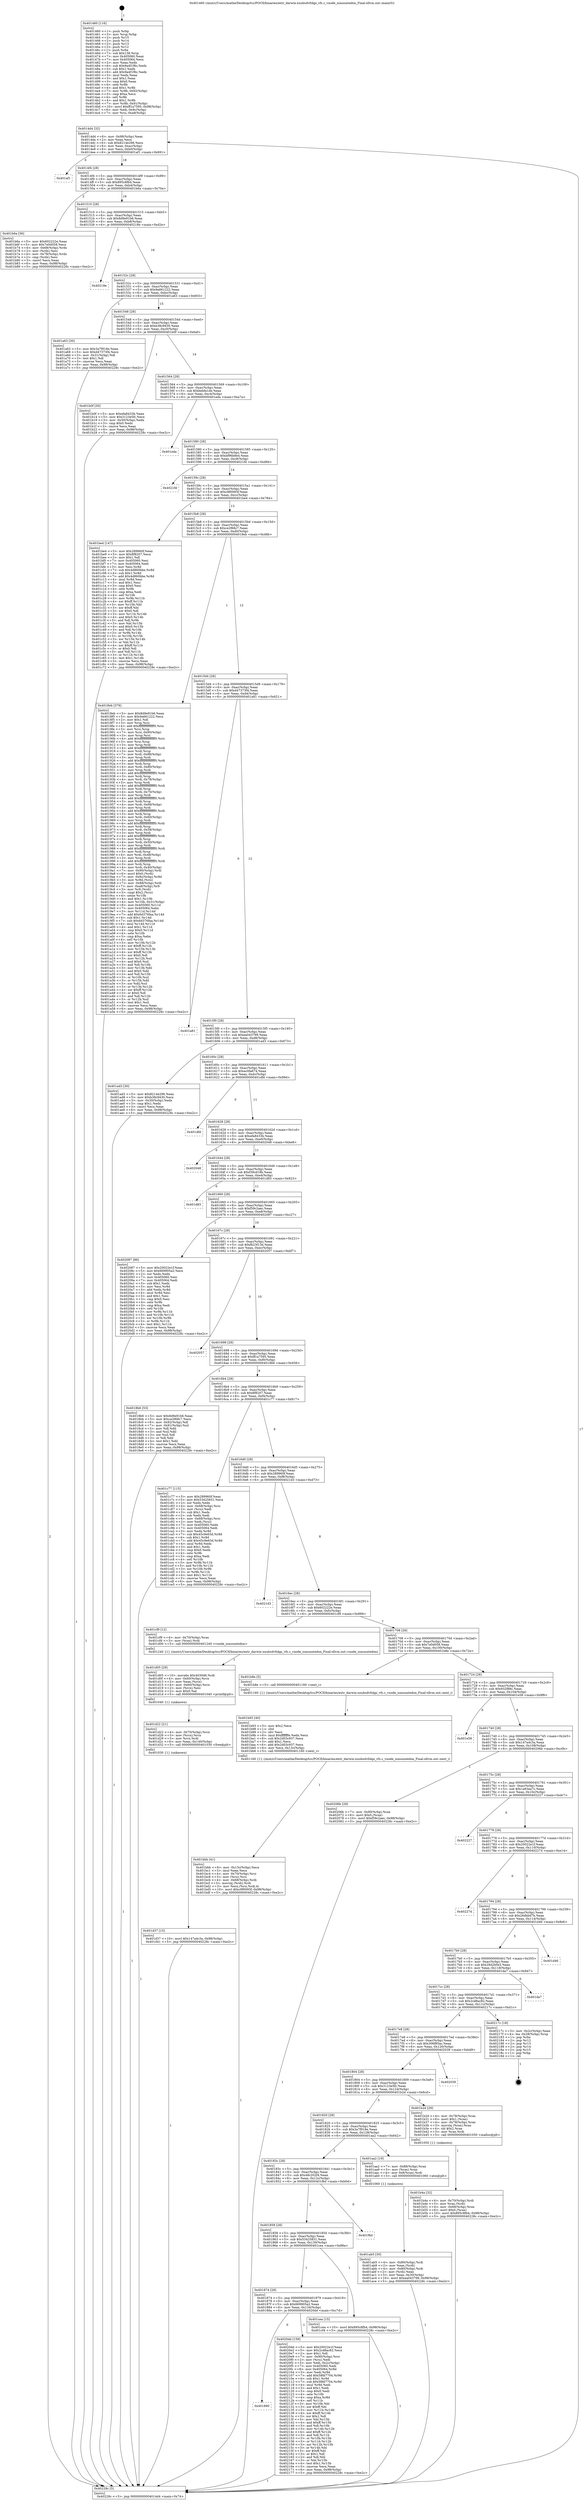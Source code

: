 digraph "0x401460" {
  label = "0x401460 (/mnt/c/Users/mathe/Desktop/tcc/POCII/binaries/extr_darwin-xnubsdvfskpi_vfs.c_vnode_ismountedon_Final-ollvm.out::main(0))"
  labelloc = "t"
  node[shape=record]

  Entry [label="",width=0.3,height=0.3,shape=circle,fillcolor=black,style=filled]
  "0x4014d4" [label="{
     0x4014d4 [32]\l
     | [instrs]\l
     &nbsp;&nbsp;0x4014d4 \<+6\>: mov -0x98(%rbp),%eax\l
     &nbsp;&nbsp;0x4014da \<+2\>: mov %eax,%ecx\l
     &nbsp;&nbsp;0x4014dc \<+6\>: sub $0x8214e296,%ecx\l
     &nbsp;&nbsp;0x4014e2 \<+6\>: mov %eax,-0xac(%rbp)\l
     &nbsp;&nbsp;0x4014e8 \<+6\>: mov %ecx,-0xb0(%rbp)\l
     &nbsp;&nbsp;0x4014ee \<+6\>: je 0000000000401af1 \<main+0x691\>\l
  }"]
  "0x401af1" [label="{
     0x401af1\l
  }", style=dashed]
  "0x4014f4" [label="{
     0x4014f4 [28]\l
     | [instrs]\l
     &nbsp;&nbsp;0x4014f4 \<+5\>: jmp 00000000004014f9 \<main+0x99\>\l
     &nbsp;&nbsp;0x4014f9 \<+6\>: mov -0xac(%rbp),%eax\l
     &nbsp;&nbsp;0x4014ff \<+5\>: sub $0x895c8fb4,%eax\l
     &nbsp;&nbsp;0x401504 \<+6\>: mov %eax,-0xb4(%rbp)\l
     &nbsp;&nbsp;0x40150a \<+6\>: je 0000000000401b6a \<main+0x70a\>\l
  }"]
  Exit [label="",width=0.3,height=0.3,shape=circle,fillcolor=black,style=filled,peripheries=2]
  "0x401b6a" [label="{
     0x401b6a [36]\l
     | [instrs]\l
     &nbsp;&nbsp;0x401b6a \<+5\>: mov $0x602222e,%eax\l
     &nbsp;&nbsp;0x401b6f \<+5\>: mov $0x7e0d058,%ecx\l
     &nbsp;&nbsp;0x401b74 \<+4\>: mov -0x68(%rbp),%rdx\l
     &nbsp;&nbsp;0x401b78 \<+2\>: mov (%rdx),%esi\l
     &nbsp;&nbsp;0x401b7a \<+4\>: mov -0x78(%rbp),%rdx\l
     &nbsp;&nbsp;0x401b7e \<+2\>: cmp (%rdx),%esi\l
     &nbsp;&nbsp;0x401b80 \<+3\>: cmovl %ecx,%eax\l
     &nbsp;&nbsp;0x401b83 \<+6\>: mov %eax,-0x98(%rbp)\l
     &nbsp;&nbsp;0x401b89 \<+5\>: jmp 000000000040228c \<main+0xe2c\>\l
  }"]
  "0x401510" [label="{
     0x401510 [28]\l
     | [instrs]\l
     &nbsp;&nbsp;0x401510 \<+5\>: jmp 0000000000401515 \<main+0xb5\>\l
     &nbsp;&nbsp;0x401515 \<+6\>: mov -0xac(%rbp),%eax\l
     &nbsp;&nbsp;0x40151b \<+5\>: sub $0x8d9e91b6,%eax\l
     &nbsp;&nbsp;0x401520 \<+6\>: mov %eax,-0xb8(%rbp)\l
     &nbsp;&nbsp;0x401526 \<+6\>: je 000000000040218e \<main+0xd2e\>\l
  }"]
  "0x401890" [label="{
     0x401890\l
  }", style=dashed]
  "0x40218e" [label="{
     0x40218e\l
  }", style=dashed]
  "0x40152c" [label="{
     0x40152c [28]\l
     | [instrs]\l
     &nbsp;&nbsp;0x40152c \<+5\>: jmp 0000000000401531 \<main+0xd1\>\l
     &nbsp;&nbsp;0x401531 \<+6\>: mov -0xac(%rbp),%eax\l
     &nbsp;&nbsp;0x401537 \<+5\>: sub $0x9a661222,%eax\l
     &nbsp;&nbsp;0x40153c \<+6\>: mov %eax,-0xbc(%rbp)\l
     &nbsp;&nbsp;0x401542 \<+6\>: je 0000000000401a63 \<main+0x603\>\l
  }"]
  "0x4020dd" [label="{
     0x4020dd [159]\l
     | [instrs]\l
     &nbsp;&nbsp;0x4020dd \<+5\>: mov $0x20022e1f,%eax\l
     &nbsp;&nbsp;0x4020e2 \<+5\>: mov $0x2cd8ac82,%ecx\l
     &nbsp;&nbsp;0x4020e7 \<+2\>: mov $0x1,%dl\l
     &nbsp;&nbsp;0x4020e9 \<+7\>: mov -0x90(%rbp),%rsi\l
     &nbsp;&nbsp;0x4020f0 \<+2\>: mov (%rsi),%edi\l
     &nbsp;&nbsp;0x4020f2 \<+3\>: mov %edi,-0x2c(%rbp)\l
     &nbsp;&nbsp;0x4020f5 \<+7\>: mov 0x405060,%edi\l
     &nbsp;&nbsp;0x4020fc \<+8\>: mov 0x405064,%r8d\l
     &nbsp;&nbsp;0x402104 \<+3\>: mov %edi,%r9d\l
     &nbsp;&nbsp;0x402107 \<+7\>: add $0x58fd7704,%r9d\l
     &nbsp;&nbsp;0x40210e \<+4\>: sub $0x1,%r9d\l
     &nbsp;&nbsp;0x402112 \<+7\>: sub $0x58fd7704,%r9d\l
     &nbsp;&nbsp;0x402119 \<+4\>: imul %r9d,%edi\l
     &nbsp;&nbsp;0x40211d \<+3\>: and $0x1,%edi\l
     &nbsp;&nbsp;0x402120 \<+3\>: cmp $0x0,%edi\l
     &nbsp;&nbsp;0x402123 \<+4\>: sete %r10b\l
     &nbsp;&nbsp;0x402127 \<+4\>: cmp $0xa,%r8d\l
     &nbsp;&nbsp;0x40212b \<+4\>: setl %r11b\l
     &nbsp;&nbsp;0x40212f \<+3\>: mov %r10b,%bl\l
     &nbsp;&nbsp;0x402132 \<+3\>: xor $0xff,%bl\l
     &nbsp;&nbsp;0x402135 \<+3\>: mov %r11b,%r14b\l
     &nbsp;&nbsp;0x402138 \<+4\>: xor $0xff,%r14b\l
     &nbsp;&nbsp;0x40213c \<+3\>: xor $0x1,%dl\l
     &nbsp;&nbsp;0x40213f \<+3\>: mov %bl,%r15b\l
     &nbsp;&nbsp;0x402142 \<+4\>: and $0xff,%r15b\l
     &nbsp;&nbsp;0x402146 \<+3\>: and %dl,%r10b\l
     &nbsp;&nbsp;0x402149 \<+3\>: mov %r14b,%r12b\l
     &nbsp;&nbsp;0x40214c \<+4\>: and $0xff,%r12b\l
     &nbsp;&nbsp;0x402150 \<+3\>: and %dl,%r11b\l
     &nbsp;&nbsp;0x402153 \<+3\>: or %r10b,%r15b\l
     &nbsp;&nbsp;0x402156 \<+3\>: or %r11b,%r12b\l
     &nbsp;&nbsp;0x402159 \<+3\>: xor %r12b,%r15b\l
     &nbsp;&nbsp;0x40215c \<+3\>: or %r14b,%bl\l
     &nbsp;&nbsp;0x40215f \<+3\>: xor $0xff,%bl\l
     &nbsp;&nbsp;0x402162 \<+3\>: or $0x1,%dl\l
     &nbsp;&nbsp;0x402165 \<+2\>: and %dl,%bl\l
     &nbsp;&nbsp;0x402167 \<+3\>: or %bl,%r15b\l
     &nbsp;&nbsp;0x40216a \<+4\>: test $0x1,%r15b\l
     &nbsp;&nbsp;0x40216e \<+3\>: cmovne %ecx,%eax\l
     &nbsp;&nbsp;0x402171 \<+6\>: mov %eax,-0x98(%rbp)\l
     &nbsp;&nbsp;0x402177 \<+5\>: jmp 000000000040228c \<main+0xe2c\>\l
  }"]
  "0x401a63" [label="{
     0x401a63 [30]\l
     | [instrs]\l
     &nbsp;&nbsp;0x401a63 \<+5\>: mov $0x3a7f918e,%eax\l
     &nbsp;&nbsp;0x401a68 \<+5\>: mov $0xd47373f4,%ecx\l
     &nbsp;&nbsp;0x401a6d \<+3\>: mov -0x31(%rbp),%dl\l
     &nbsp;&nbsp;0x401a70 \<+3\>: test $0x1,%dl\l
     &nbsp;&nbsp;0x401a73 \<+3\>: cmovne %ecx,%eax\l
     &nbsp;&nbsp;0x401a76 \<+6\>: mov %eax,-0x98(%rbp)\l
     &nbsp;&nbsp;0x401a7c \<+5\>: jmp 000000000040228c \<main+0xe2c\>\l
  }"]
  "0x401548" [label="{
     0x401548 [28]\l
     | [instrs]\l
     &nbsp;&nbsp;0x401548 \<+5\>: jmp 000000000040154d \<main+0xed\>\l
     &nbsp;&nbsp;0x40154d \<+6\>: mov -0xac(%rbp),%eax\l
     &nbsp;&nbsp;0x401553 \<+5\>: sub $0xb38c9430,%eax\l
     &nbsp;&nbsp;0x401558 \<+6\>: mov %eax,-0xc0(%rbp)\l
     &nbsp;&nbsp;0x40155e \<+6\>: je 0000000000401b0f \<main+0x6af\>\l
  }"]
  "0x401d37" [label="{
     0x401d37 [15]\l
     | [instrs]\l
     &nbsp;&nbsp;0x401d37 \<+10\>: movl $0x147a4c3a,-0x98(%rbp)\l
     &nbsp;&nbsp;0x401d41 \<+5\>: jmp 000000000040228c \<main+0xe2c\>\l
  }"]
  "0x401b0f" [label="{
     0x401b0f [30]\l
     | [instrs]\l
     &nbsp;&nbsp;0x401b0f \<+5\>: mov $0xefa8433b,%eax\l
     &nbsp;&nbsp;0x401b14 \<+5\>: mov $0x3123e5fc,%ecx\l
     &nbsp;&nbsp;0x401b19 \<+3\>: mov -0x30(%rbp),%edx\l
     &nbsp;&nbsp;0x401b1c \<+3\>: cmp $0x0,%edx\l
     &nbsp;&nbsp;0x401b1f \<+3\>: cmove %ecx,%eax\l
     &nbsp;&nbsp;0x401b22 \<+6\>: mov %eax,-0x98(%rbp)\l
     &nbsp;&nbsp;0x401b28 \<+5\>: jmp 000000000040228c \<main+0xe2c\>\l
  }"]
  "0x401564" [label="{
     0x401564 [28]\l
     | [instrs]\l
     &nbsp;&nbsp;0x401564 \<+5\>: jmp 0000000000401569 \<main+0x109\>\l
     &nbsp;&nbsp;0x401569 \<+6\>: mov -0xac(%rbp),%eax\l
     &nbsp;&nbsp;0x40156f \<+5\>: sub $0xbebfa1de,%eax\l
     &nbsp;&nbsp;0x401574 \<+6\>: mov %eax,-0xc4(%rbp)\l
     &nbsp;&nbsp;0x40157a \<+6\>: je 0000000000401eda \<main+0xa7a\>\l
  }"]
  "0x401d22" [label="{
     0x401d22 [21]\l
     | [instrs]\l
     &nbsp;&nbsp;0x401d22 \<+4\>: mov -0x70(%rbp),%rcx\l
     &nbsp;&nbsp;0x401d26 \<+3\>: mov (%rcx),%rcx\l
     &nbsp;&nbsp;0x401d29 \<+3\>: mov %rcx,%rdi\l
     &nbsp;&nbsp;0x401d2c \<+6\>: mov %eax,-0x140(%rbp)\l
     &nbsp;&nbsp;0x401d32 \<+5\>: call 0000000000401030 \<free@plt\>\l
     | [calls]\l
     &nbsp;&nbsp;0x401030 \{1\} (unknown)\l
  }"]
  "0x401eda" [label="{
     0x401eda\l
  }", style=dashed]
  "0x401580" [label="{
     0x401580 [28]\l
     | [instrs]\l
     &nbsp;&nbsp;0x401580 \<+5\>: jmp 0000000000401585 \<main+0x125\>\l
     &nbsp;&nbsp;0x401585 \<+6\>: mov -0xac(%rbp),%eax\l
     &nbsp;&nbsp;0x40158b \<+5\>: sub $0xbf96b8e4,%eax\l
     &nbsp;&nbsp;0x401590 \<+6\>: mov %eax,-0xc8(%rbp)\l
     &nbsp;&nbsp;0x401596 \<+6\>: je 00000000004021fd \<main+0xd9d\>\l
  }"]
  "0x401d05" [label="{
     0x401d05 [29]\l
     | [instrs]\l
     &nbsp;&nbsp;0x401d05 \<+10\>: movabs $0x4030d6,%rdi\l
     &nbsp;&nbsp;0x401d0f \<+4\>: mov -0x60(%rbp),%rcx\l
     &nbsp;&nbsp;0x401d13 \<+2\>: mov %eax,(%rcx)\l
     &nbsp;&nbsp;0x401d15 \<+4\>: mov -0x60(%rbp),%rcx\l
     &nbsp;&nbsp;0x401d19 \<+2\>: mov (%rcx),%esi\l
     &nbsp;&nbsp;0x401d1b \<+2\>: mov $0x0,%al\l
     &nbsp;&nbsp;0x401d1d \<+5\>: call 0000000000401040 \<printf@plt\>\l
     | [calls]\l
     &nbsp;&nbsp;0x401040 \{1\} (unknown)\l
  }"]
  "0x4021fd" [label="{
     0x4021fd\l
  }", style=dashed]
  "0x40159c" [label="{
     0x40159c [28]\l
     | [instrs]\l
     &nbsp;&nbsp;0x40159c \<+5\>: jmp 00000000004015a1 \<main+0x141\>\l
     &nbsp;&nbsp;0x4015a1 \<+6\>: mov -0xac(%rbp),%eax\l
     &nbsp;&nbsp;0x4015a7 \<+5\>: sub $0xc9f0093f,%eax\l
     &nbsp;&nbsp;0x4015ac \<+6\>: mov %eax,-0xcc(%rbp)\l
     &nbsp;&nbsp;0x4015b2 \<+6\>: je 0000000000401be4 \<main+0x784\>\l
  }"]
  "0x401874" [label="{
     0x401874 [28]\l
     | [instrs]\l
     &nbsp;&nbsp;0x401874 \<+5\>: jmp 0000000000401879 \<main+0x419\>\l
     &nbsp;&nbsp;0x401879 \<+6\>: mov -0xac(%rbp),%eax\l
     &nbsp;&nbsp;0x40187f \<+5\>: sub $0x669905a2,%eax\l
     &nbsp;&nbsp;0x401884 \<+6\>: mov %eax,-0x134(%rbp)\l
     &nbsp;&nbsp;0x40188a \<+6\>: je 00000000004020dd \<main+0xc7d\>\l
  }"]
  "0x401be4" [label="{
     0x401be4 [147]\l
     | [instrs]\l
     &nbsp;&nbsp;0x401be4 \<+5\>: mov $0x289960f,%eax\l
     &nbsp;&nbsp;0x401be9 \<+5\>: mov $0x8f8207,%ecx\l
     &nbsp;&nbsp;0x401bee \<+2\>: mov $0x1,%dl\l
     &nbsp;&nbsp;0x401bf0 \<+7\>: mov 0x405060,%esi\l
     &nbsp;&nbsp;0x401bf7 \<+7\>: mov 0x405064,%edi\l
     &nbsp;&nbsp;0x401bfe \<+3\>: mov %esi,%r8d\l
     &nbsp;&nbsp;0x401c01 \<+7\>: sub $0x4d860bbe,%r8d\l
     &nbsp;&nbsp;0x401c08 \<+4\>: sub $0x1,%r8d\l
     &nbsp;&nbsp;0x401c0c \<+7\>: add $0x4d860bbe,%r8d\l
     &nbsp;&nbsp;0x401c13 \<+4\>: imul %r8d,%esi\l
     &nbsp;&nbsp;0x401c17 \<+3\>: and $0x1,%esi\l
     &nbsp;&nbsp;0x401c1a \<+3\>: cmp $0x0,%esi\l
     &nbsp;&nbsp;0x401c1d \<+4\>: sete %r9b\l
     &nbsp;&nbsp;0x401c21 \<+3\>: cmp $0xa,%edi\l
     &nbsp;&nbsp;0x401c24 \<+4\>: setl %r10b\l
     &nbsp;&nbsp;0x401c28 \<+3\>: mov %r9b,%r11b\l
     &nbsp;&nbsp;0x401c2b \<+4\>: xor $0xff,%r11b\l
     &nbsp;&nbsp;0x401c2f \<+3\>: mov %r10b,%bl\l
     &nbsp;&nbsp;0x401c32 \<+3\>: xor $0xff,%bl\l
     &nbsp;&nbsp;0x401c35 \<+3\>: xor $0x0,%dl\l
     &nbsp;&nbsp;0x401c38 \<+3\>: mov %r11b,%r14b\l
     &nbsp;&nbsp;0x401c3b \<+4\>: and $0x0,%r14b\l
     &nbsp;&nbsp;0x401c3f \<+3\>: and %dl,%r9b\l
     &nbsp;&nbsp;0x401c42 \<+3\>: mov %bl,%r15b\l
     &nbsp;&nbsp;0x401c45 \<+4\>: and $0x0,%r15b\l
     &nbsp;&nbsp;0x401c49 \<+3\>: and %dl,%r10b\l
     &nbsp;&nbsp;0x401c4c \<+3\>: or %r9b,%r14b\l
     &nbsp;&nbsp;0x401c4f \<+3\>: or %r10b,%r15b\l
     &nbsp;&nbsp;0x401c52 \<+3\>: xor %r15b,%r14b\l
     &nbsp;&nbsp;0x401c55 \<+3\>: or %bl,%r11b\l
     &nbsp;&nbsp;0x401c58 \<+4\>: xor $0xff,%r11b\l
     &nbsp;&nbsp;0x401c5c \<+3\>: or $0x0,%dl\l
     &nbsp;&nbsp;0x401c5f \<+3\>: and %dl,%r11b\l
     &nbsp;&nbsp;0x401c62 \<+3\>: or %r11b,%r14b\l
     &nbsp;&nbsp;0x401c65 \<+4\>: test $0x1,%r14b\l
     &nbsp;&nbsp;0x401c69 \<+3\>: cmovne %ecx,%eax\l
     &nbsp;&nbsp;0x401c6c \<+6\>: mov %eax,-0x98(%rbp)\l
     &nbsp;&nbsp;0x401c72 \<+5\>: jmp 000000000040228c \<main+0xe2c\>\l
  }"]
  "0x4015b8" [label="{
     0x4015b8 [28]\l
     | [instrs]\l
     &nbsp;&nbsp;0x4015b8 \<+5\>: jmp 00000000004015bd \<main+0x15d\>\l
     &nbsp;&nbsp;0x4015bd \<+6\>: mov -0xac(%rbp),%eax\l
     &nbsp;&nbsp;0x4015c3 \<+5\>: sub $0xce2f68c7,%eax\l
     &nbsp;&nbsp;0x4015c8 \<+6\>: mov %eax,-0xd0(%rbp)\l
     &nbsp;&nbsp;0x4015ce \<+6\>: je 00000000004018eb \<main+0x48b\>\l
  }"]
  "0x401cea" [label="{
     0x401cea [15]\l
     | [instrs]\l
     &nbsp;&nbsp;0x401cea \<+10\>: movl $0x895c8fb4,-0x98(%rbp)\l
     &nbsp;&nbsp;0x401cf4 \<+5\>: jmp 000000000040228c \<main+0xe2c\>\l
  }"]
  "0x4018eb" [label="{
     0x4018eb [376]\l
     | [instrs]\l
     &nbsp;&nbsp;0x4018eb \<+5\>: mov $0x8d9e91b6,%eax\l
     &nbsp;&nbsp;0x4018f0 \<+5\>: mov $0x9a661222,%ecx\l
     &nbsp;&nbsp;0x4018f5 \<+2\>: mov $0x1,%dl\l
     &nbsp;&nbsp;0x4018f7 \<+3\>: mov %rsp,%rsi\l
     &nbsp;&nbsp;0x4018fa \<+4\>: add $0xfffffffffffffff0,%rsi\l
     &nbsp;&nbsp;0x4018fe \<+3\>: mov %rsi,%rsp\l
     &nbsp;&nbsp;0x401901 \<+7\>: mov %rsi,-0x90(%rbp)\l
     &nbsp;&nbsp;0x401908 \<+3\>: mov %rsp,%rsi\l
     &nbsp;&nbsp;0x40190b \<+4\>: add $0xfffffffffffffff0,%rsi\l
     &nbsp;&nbsp;0x40190f \<+3\>: mov %rsi,%rsp\l
     &nbsp;&nbsp;0x401912 \<+3\>: mov %rsp,%rdi\l
     &nbsp;&nbsp;0x401915 \<+4\>: add $0xfffffffffffffff0,%rdi\l
     &nbsp;&nbsp;0x401919 \<+3\>: mov %rdi,%rsp\l
     &nbsp;&nbsp;0x40191c \<+7\>: mov %rdi,-0x88(%rbp)\l
     &nbsp;&nbsp;0x401923 \<+3\>: mov %rsp,%rdi\l
     &nbsp;&nbsp;0x401926 \<+4\>: add $0xfffffffffffffff0,%rdi\l
     &nbsp;&nbsp;0x40192a \<+3\>: mov %rdi,%rsp\l
     &nbsp;&nbsp;0x40192d \<+4\>: mov %rdi,-0x80(%rbp)\l
     &nbsp;&nbsp;0x401931 \<+3\>: mov %rsp,%rdi\l
     &nbsp;&nbsp;0x401934 \<+4\>: add $0xfffffffffffffff0,%rdi\l
     &nbsp;&nbsp;0x401938 \<+3\>: mov %rdi,%rsp\l
     &nbsp;&nbsp;0x40193b \<+4\>: mov %rdi,-0x78(%rbp)\l
     &nbsp;&nbsp;0x40193f \<+3\>: mov %rsp,%rdi\l
     &nbsp;&nbsp;0x401942 \<+4\>: add $0xfffffffffffffff0,%rdi\l
     &nbsp;&nbsp;0x401946 \<+3\>: mov %rdi,%rsp\l
     &nbsp;&nbsp;0x401949 \<+4\>: mov %rdi,-0x70(%rbp)\l
     &nbsp;&nbsp;0x40194d \<+3\>: mov %rsp,%rdi\l
     &nbsp;&nbsp;0x401950 \<+4\>: add $0xfffffffffffffff0,%rdi\l
     &nbsp;&nbsp;0x401954 \<+3\>: mov %rdi,%rsp\l
     &nbsp;&nbsp;0x401957 \<+4\>: mov %rdi,-0x68(%rbp)\l
     &nbsp;&nbsp;0x40195b \<+3\>: mov %rsp,%rdi\l
     &nbsp;&nbsp;0x40195e \<+4\>: add $0xfffffffffffffff0,%rdi\l
     &nbsp;&nbsp;0x401962 \<+3\>: mov %rdi,%rsp\l
     &nbsp;&nbsp;0x401965 \<+4\>: mov %rdi,-0x60(%rbp)\l
     &nbsp;&nbsp;0x401969 \<+3\>: mov %rsp,%rdi\l
     &nbsp;&nbsp;0x40196c \<+4\>: add $0xfffffffffffffff0,%rdi\l
     &nbsp;&nbsp;0x401970 \<+3\>: mov %rdi,%rsp\l
     &nbsp;&nbsp;0x401973 \<+4\>: mov %rdi,-0x58(%rbp)\l
     &nbsp;&nbsp;0x401977 \<+3\>: mov %rsp,%rdi\l
     &nbsp;&nbsp;0x40197a \<+4\>: add $0xfffffffffffffff0,%rdi\l
     &nbsp;&nbsp;0x40197e \<+3\>: mov %rdi,%rsp\l
     &nbsp;&nbsp;0x401981 \<+4\>: mov %rdi,-0x50(%rbp)\l
     &nbsp;&nbsp;0x401985 \<+3\>: mov %rsp,%rdi\l
     &nbsp;&nbsp;0x401988 \<+4\>: add $0xfffffffffffffff0,%rdi\l
     &nbsp;&nbsp;0x40198c \<+3\>: mov %rdi,%rsp\l
     &nbsp;&nbsp;0x40198f \<+4\>: mov %rdi,-0x48(%rbp)\l
     &nbsp;&nbsp;0x401993 \<+3\>: mov %rsp,%rdi\l
     &nbsp;&nbsp;0x401996 \<+4\>: add $0xfffffffffffffff0,%rdi\l
     &nbsp;&nbsp;0x40199a \<+3\>: mov %rdi,%rsp\l
     &nbsp;&nbsp;0x40199d \<+4\>: mov %rdi,-0x40(%rbp)\l
     &nbsp;&nbsp;0x4019a1 \<+7\>: mov -0x90(%rbp),%rdi\l
     &nbsp;&nbsp;0x4019a8 \<+6\>: movl $0x0,(%rdi)\l
     &nbsp;&nbsp;0x4019ae \<+7\>: mov -0x9c(%rbp),%r8d\l
     &nbsp;&nbsp;0x4019b5 \<+3\>: mov %r8d,(%rsi)\l
     &nbsp;&nbsp;0x4019b8 \<+7\>: mov -0x88(%rbp),%rdi\l
     &nbsp;&nbsp;0x4019bf \<+7\>: mov -0xa8(%rbp),%r9\l
     &nbsp;&nbsp;0x4019c6 \<+3\>: mov %r9,(%rdi)\l
     &nbsp;&nbsp;0x4019c9 \<+3\>: cmpl $0x2,(%rsi)\l
     &nbsp;&nbsp;0x4019cc \<+4\>: setne %r10b\l
     &nbsp;&nbsp;0x4019d0 \<+4\>: and $0x1,%r10b\l
     &nbsp;&nbsp;0x4019d4 \<+4\>: mov %r10b,-0x31(%rbp)\l
     &nbsp;&nbsp;0x4019d8 \<+8\>: mov 0x405060,%r11d\l
     &nbsp;&nbsp;0x4019e0 \<+7\>: mov 0x405064,%ebx\l
     &nbsp;&nbsp;0x4019e7 \<+3\>: mov %r11d,%r14d\l
     &nbsp;&nbsp;0x4019ea \<+7\>: add $0x6d376faa,%r14d\l
     &nbsp;&nbsp;0x4019f1 \<+4\>: sub $0x1,%r14d\l
     &nbsp;&nbsp;0x4019f5 \<+7\>: sub $0x6d376faa,%r14d\l
     &nbsp;&nbsp;0x4019fc \<+4\>: imul %r14d,%r11d\l
     &nbsp;&nbsp;0x401a00 \<+4\>: and $0x1,%r11d\l
     &nbsp;&nbsp;0x401a04 \<+4\>: cmp $0x0,%r11d\l
     &nbsp;&nbsp;0x401a08 \<+4\>: sete %r10b\l
     &nbsp;&nbsp;0x401a0c \<+3\>: cmp $0xa,%ebx\l
     &nbsp;&nbsp;0x401a0f \<+4\>: setl %r15b\l
     &nbsp;&nbsp;0x401a13 \<+3\>: mov %r10b,%r12b\l
     &nbsp;&nbsp;0x401a16 \<+4\>: xor $0xff,%r12b\l
     &nbsp;&nbsp;0x401a1a \<+3\>: mov %r15b,%r13b\l
     &nbsp;&nbsp;0x401a1d \<+4\>: xor $0xff,%r13b\l
     &nbsp;&nbsp;0x401a21 \<+3\>: xor $0x0,%dl\l
     &nbsp;&nbsp;0x401a24 \<+3\>: mov %r12b,%sil\l
     &nbsp;&nbsp;0x401a27 \<+4\>: and $0x0,%sil\l
     &nbsp;&nbsp;0x401a2b \<+3\>: and %dl,%r10b\l
     &nbsp;&nbsp;0x401a2e \<+3\>: mov %r13b,%dil\l
     &nbsp;&nbsp;0x401a31 \<+4\>: and $0x0,%dil\l
     &nbsp;&nbsp;0x401a35 \<+3\>: and %dl,%r15b\l
     &nbsp;&nbsp;0x401a38 \<+3\>: or %r10b,%sil\l
     &nbsp;&nbsp;0x401a3b \<+3\>: or %r15b,%dil\l
     &nbsp;&nbsp;0x401a3e \<+3\>: xor %dil,%sil\l
     &nbsp;&nbsp;0x401a41 \<+3\>: or %r13b,%r12b\l
     &nbsp;&nbsp;0x401a44 \<+4\>: xor $0xff,%r12b\l
     &nbsp;&nbsp;0x401a48 \<+3\>: or $0x0,%dl\l
     &nbsp;&nbsp;0x401a4b \<+3\>: and %dl,%r12b\l
     &nbsp;&nbsp;0x401a4e \<+3\>: or %r12b,%sil\l
     &nbsp;&nbsp;0x401a51 \<+4\>: test $0x1,%sil\l
     &nbsp;&nbsp;0x401a55 \<+3\>: cmovne %ecx,%eax\l
     &nbsp;&nbsp;0x401a58 \<+6\>: mov %eax,-0x98(%rbp)\l
     &nbsp;&nbsp;0x401a5e \<+5\>: jmp 000000000040228c \<main+0xe2c\>\l
  }"]
  "0x4015d4" [label="{
     0x4015d4 [28]\l
     | [instrs]\l
     &nbsp;&nbsp;0x4015d4 \<+5\>: jmp 00000000004015d9 \<main+0x179\>\l
     &nbsp;&nbsp;0x4015d9 \<+6\>: mov -0xac(%rbp),%eax\l
     &nbsp;&nbsp;0x4015df \<+5\>: sub $0xd47373f4,%eax\l
     &nbsp;&nbsp;0x4015e4 \<+6\>: mov %eax,-0xd4(%rbp)\l
     &nbsp;&nbsp;0x4015ea \<+6\>: je 0000000000401a81 \<main+0x621\>\l
  }"]
  "0x401858" [label="{
     0x401858 [28]\l
     | [instrs]\l
     &nbsp;&nbsp;0x401858 \<+5\>: jmp 000000000040185d \<main+0x3fd\>\l
     &nbsp;&nbsp;0x40185d \<+6\>: mov -0xac(%rbp),%eax\l
     &nbsp;&nbsp;0x401863 \<+5\>: sub $0x53425831,%eax\l
     &nbsp;&nbsp;0x401868 \<+6\>: mov %eax,-0x130(%rbp)\l
     &nbsp;&nbsp;0x40186e \<+6\>: je 0000000000401cea \<main+0x88a\>\l
  }"]
  "0x401a81" [label="{
     0x401a81\l
  }", style=dashed]
  "0x4015f0" [label="{
     0x4015f0 [28]\l
     | [instrs]\l
     &nbsp;&nbsp;0x4015f0 \<+5\>: jmp 00000000004015f5 \<main+0x195\>\l
     &nbsp;&nbsp;0x4015f5 \<+6\>: mov -0xac(%rbp),%eax\l
     &nbsp;&nbsp;0x4015fb \<+5\>: sub $0xea043799,%eax\l
     &nbsp;&nbsp;0x401600 \<+6\>: mov %eax,-0xd8(%rbp)\l
     &nbsp;&nbsp;0x401606 \<+6\>: je 0000000000401ad3 \<main+0x673\>\l
  }"]
  "0x401f6d" [label="{
     0x401f6d\l
  }", style=dashed]
  "0x401ad3" [label="{
     0x401ad3 [30]\l
     | [instrs]\l
     &nbsp;&nbsp;0x401ad3 \<+5\>: mov $0x8214e296,%eax\l
     &nbsp;&nbsp;0x401ad8 \<+5\>: mov $0xb38c9430,%ecx\l
     &nbsp;&nbsp;0x401add \<+3\>: mov -0x30(%rbp),%edx\l
     &nbsp;&nbsp;0x401ae0 \<+3\>: cmp $0x1,%edx\l
     &nbsp;&nbsp;0x401ae3 \<+3\>: cmovl %ecx,%eax\l
     &nbsp;&nbsp;0x401ae6 \<+6\>: mov %eax,-0x98(%rbp)\l
     &nbsp;&nbsp;0x401aec \<+5\>: jmp 000000000040228c \<main+0xe2c\>\l
  }"]
  "0x40160c" [label="{
     0x40160c [28]\l
     | [instrs]\l
     &nbsp;&nbsp;0x40160c \<+5\>: jmp 0000000000401611 \<main+0x1b1\>\l
     &nbsp;&nbsp;0x401611 \<+6\>: mov -0xac(%rbp),%eax\l
     &nbsp;&nbsp;0x401617 \<+5\>: sub $0xec0fa674,%eax\l
     &nbsp;&nbsp;0x40161c \<+6\>: mov %eax,-0xdc(%rbp)\l
     &nbsp;&nbsp;0x401622 \<+6\>: je 0000000000401dfd \<main+0x99d\>\l
  }"]
  "0x401bbb" [label="{
     0x401bbb [41]\l
     | [instrs]\l
     &nbsp;&nbsp;0x401bbb \<+6\>: mov -0x13c(%rbp),%ecx\l
     &nbsp;&nbsp;0x401bc1 \<+3\>: imul %eax,%ecx\l
     &nbsp;&nbsp;0x401bc4 \<+4\>: mov -0x70(%rbp),%rsi\l
     &nbsp;&nbsp;0x401bc8 \<+3\>: mov (%rsi),%rsi\l
     &nbsp;&nbsp;0x401bcb \<+4\>: mov -0x68(%rbp),%rdi\l
     &nbsp;&nbsp;0x401bcf \<+3\>: movslq (%rdi),%rdi\l
     &nbsp;&nbsp;0x401bd2 \<+3\>: mov %ecx,(%rsi,%rdi,4)\l
     &nbsp;&nbsp;0x401bd5 \<+10\>: movl $0xc9f0093f,-0x98(%rbp)\l
     &nbsp;&nbsp;0x401bdf \<+5\>: jmp 000000000040228c \<main+0xe2c\>\l
  }"]
  "0x401dfd" [label="{
     0x401dfd\l
  }", style=dashed]
  "0x401628" [label="{
     0x401628 [28]\l
     | [instrs]\l
     &nbsp;&nbsp;0x401628 \<+5\>: jmp 000000000040162d \<main+0x1cd\>\l
     &nbsp;&nbsp;0x40162d \<+6\>: mov -0xac(%rbp),%eax\l
     &nbsp;&nbsp;0x401633 \<+5\>: sub $0xefa8433b,%eax\l
     &nbsp;&nbsp;0x401638 \<+6\>: mov %eax,-0xe0(%rbp)\l
     &nbsp;&nbsp;0x40163e \<+6\>: je 0000000000402048 \<main+0xbe8\>\l
  }"]
  "0x401b93" [label="{
     0x401b93 [40]\l
     | [instrs]\l
     &nbsp;&nbsp;0x401b93 \<+5\>: mov $0x2,%ecx\l
     &nbsp;&nbsp;0x401b98 \<+1\>: cltd\l
     &nbsp;&nbsp;0x401b99 \<+2\>: idiv %ecx\l
     &nbsp;&nbsp;0x401b9b \<+6\>: imul $0xfffffffe,%edx,%ecx\l
     &nbsp;&nbsp;0x401ba1 \<+6\>: sub $0x2d03c937,%ecx\l
     &nbsp;&nbsp;0x401ba7 \<+3\>: add $0x1,%ecx\l
     &nbsp;&nbsp;0x401baa \<+6\>: add $0x2d03c937,%ecx\l
     &nbsp;&nbsp;0x401bb0 \<+6\>: mov %ecx,-0x13c(%rbp)\l
     &nbsp;&nbsp;0x401bb6 \<+5\>: call 0000000000401160 \<next_i\>\l
     | [calls]\l
     &nbsp;&nbsp;0x401160 \{1\} (/mnt/c/Users/mathe/Desktop/tcc/POCII/binaries/extr_darwin-xnubsdvfskpi_vfs.c_vnode_ismountedon_Final-ollvm.out::next_i)\l
  }"]
  "0x402048" [label="{
     0x402048\l
  }", style=dashed]
  "0x401644" [label="{
     0x401644 [28]\l
     | [instrs]\l
     &nbsp;&nbsp;0x401644 \<+5\>: jmp 0000000000401649 \<main+0x1e9\>\l
     &nbsp;&nbsp;0x401649 \<+6\>: mov -0xac(%rbp),%eax\l
     &nbsp;&nbsp;0x40164f \<+5\>: sub $0xf39cd18b,%eax\l
     &nbsp;&nbsp;0x401654 \<+6\>: mov %eax,-0xe4(%rbp)\l
     &nbsp;&nbsp;0x40165a \<+6\>: je 0000000000401d83 \<main+0x923\>\l
  }"]
  "0x401b4a" [label="{
     0x401b4a [32]\l
     | [instrs]\l
     &nbsp;&nbsp;0x401b4a \<+4\>: mov -0x70(%rbp),%rdi\l
     &nbsp;&nbsp;0x401b4e \<+3\>: mov %rax,(%rdi)\l
     &nbsp;&nbsp;0x401b51 \<+4\>: mov -0x68(%rbp),%rax\l
     &nbsp;&nbsp;0x401b55 \<+6\>: movl $0x0,(%rax)\l
     &nbsp;&nbsp;0x401b5b \<+10\>: movl $0x895c8fb4,-0x98(%rbp)\l
     &nbsp;&nbsp;0x401b65 \<+5\>: jmp 000000000040228c \<main+0xe2c\>\l
  }"]
  "0x401d83" [label="{
     0x401d83\l
  }", style=dashed]
  "0x401660" [label="{
     0x401660 [28]\l
     | [instrs]\l
     &nbsp;&nbsp;0x401660 \<+5\>: jmp 0000000000401665 \<main+0x205\>\l
     &nbsp;&nbsp;0x401665 \<+6\>: mov -0xac(%rbp),%eax\l
     &nbsp;&nbsp;0x40166b \<+5\>: sub $0xf59c2aec,%eax\l
     &nbsp;&nbsp;0x401670 \<+6\>: mov %eax,-0xe8(%rbp)\l
     &nbsp;&nbsp;0x401676 \<+6\>: je 0000000000402087 \<main+0xc27\>\l
  }"]
  "0x401ab5" [label="{
     0x401ab5 [30]\l
     | [instrs]\l
     &nbsp;&nbsp;0x401ab5 \<+4\>: mov -0x80(%rbp),%rdi\l
     &nbsp;&nbsp;0x401ab9 \<+2\>: mov %eax,(%rdi)\l
     &nbsp;&nbsp;0x401abb \<+4\>: mov -0x80(%rbp),%rdi\l
     &nbsp;&nbsp;0x401abf \<+2\>: mov (%rdi),%eax\l
     &nbsp;&nbsp;0x401ac1 \<+3\>: mov %eax,-0x30(%rbp)\l
     &nbsp;&nbsp;0x401ac4 \<+10\>: movl $0xea043799,-0x98(%rbp)\l
     &nbsp;&nbsp;0x401ace \<+5\>: jmp 000000000040228c \<main+0xe2c\>\l
  }"]
  "0x402087" [label="{
     0x402087 [86]\l
     | [instrs]\l
     &nbsp;&nbsp;0x402087 \<+5\>: mov $0x20022e1f,%eax\l
     &nbsp;&nbsp;0x40208c \<+5\>: mov $0x669905a2,%ecx\l
     &nbsp;&nbsp;0x402091 \<+2\>: xor %edx,%edx\l
     &nbsp;&nbsp;0x402093 \<+7\>: mov 0x405060,%esi\l
     &nbsp;&nbsp;0x40209a \<+7\>: mov 0x405064,%edi\l
     &nbsp;&nbsp;0x4020a1 \<+3\>: sub $0x1,%edx\l
     &nbsp;&nbsp;0x4020a4 \<+3\>: mov %esi,%r8d\l
     &nbsp;&nbsp;0x4020a7 \<+3\>: add %edx,%r8d\l
     &nbsp;&nbsp;0x4020aa \<+4\>: imul %r8d,%esi\l
     &nbsp;&nbsp;0x4020ae \<+3\>: and $0x1,%esi\l
     &nbsp;&nbsp;0x4020b1 \<+3\>: cmp $0x0,%esi\l
     &nbsp;&nbsp;0x4020b4 \<+4\>: sete %r9b\l
     &nbsp;&nbsp;0x4020b8 \<+3\>: cmp $0xa,%edi\l
     &nbsp;&nbsp;0x4020bb \<+4\>: setl %r10b\l
     &nbsp;&nbsp;0x4020bf \<+3\>: mov %r9b,%r11b\l
     &nbsp;&nbsp;0x4020c2 \<+3\>: and %r10b,%r11b\l
     &nbsp;&nbsp;0x4020c5 \<+3\>: xor %r10b,%r9b\l
     &nbsp;&nbsp;0x4020c8 \<+3\>: or %r9b,%r11b\l
     &nbsp;&nbsp;0x4020cb \<+4\>: test $0x1,%r11b\l
     &nbsp;&nbsp;0x4020cf \<+3\>: cmovne %ecx,%eax\l
     &nbsp;&nbsp;0x4020d2 \<+6\>: mov %eax,-0x98(%rbp)\l
     &nbsp;&nbsp;0x4020d8 \<+5\>: jmp 000000000040228c \<main+0xe2c\>\l
  }"]
  "0x40167c" [label="{
     0x40167c [28]\l
     | [instrs]\l
     &nbsp;&nbsp;0x40167c \<+5\>: jmp 0000000000401681 \<main+0x221\>\l
     &nbsp;&nbsp;0x401681 \<+6\>: mov -0xac(%rbp),%eax\l
     &nbsp;&nbsp;0x401687 \<+5\>: sub $0xfb23f13d,%eax\l
     &nbsp;&nbsp;0x40168c \<+6\>: mov %eax,-0xec(%rbp)\l
     &nbsp;&nbsp;0x401692 \<+6\>: je 0000000000402057 \<main+0xbf7\>\l
  }"]
  "0x40183c" [label="{
     0x40183c [28]\l
     | [instrs]\l
     &nbsp;&nbsp;0x40183c \<+5\>: jmp 0000000000401841 \<main+0x3e1\>\l
     &nbsp;&nbsp;0x401841 \<+6\>: mov -0xac(%rbp),%eax\l
     &nbsp;&nbsp;0x401847 \<+5\>: sub $0x48c202f4,%eax\l
     &nbsp;&nbsp;0x40184c \<+6\>: mov %eax,-0x12c(%rbp)\l
     &nbsp;&nbsp;0x401852 \<+6\>: je 0000000000401f6d \<main+0xb0d\>\l
  }"]
  "0x402057" [label="{
     0x402057\l
  }", style=dashed]
  "0x401698" [label="{
     0x401698 [28]\l
     | [instrs]\l
     &nbsp;&nbsp;0x401698 \<+5\>: jmp 000000000040169d \<main+0x23d\>\l
     &nbsp;&nbsp;0x40169d \<+6\>: mov -0xac(%rbp),%eax\l
     &nbsp;&nbsp;0x4016a3 \<+5\>: sub $0xff1a7595,%eax\l
     &nbsp;&nbsp;0x4016a8 \<+6\>: mov %eax,-0xf0(%rbp)\l
     &nbsp;&nbsp;0x4016ae \<+6\>: je 00000000004018b6 \<main+0x456\>\l
  }"]
  "0x401aa2" [label="{
     0x401aa2 [19]\l
     | [instrs]\l
     &nbsp;&nbsp;0x401aa2 \<+7\>: mov -0x88(%rbp),%rax\l
     &nbsp;&nbsp;0x401aa9 \<+3\>: mov (%rax),%rax\l
     &nbsp;&nbsp;0x401aac \<+4\>: mov 0x8(%rax),%rdi\l
     &nbsp;&nbsp;0x401ab0 \<+5\>: call 0000000000401060 \<atoi@plt\>\l
     | [calls]\l
     &nbsp;&nbsp;0x401060 \{1\} (unknown)\l
  }"]
  "0x4018b6" [label="{
     0x4018b6 [53]\l
     | [instrs]\l
     &nbsp;&nbsp;0x4018b6 \<+5\>: mov $0x8d9e91b6,%eax\l
     &nbsp;&nbsp;0x4018bb \<+5\>: mov $0xce2f68c7,%ecx\l
     &nbsp;&nbsp;0x4018c0 \<+6\>: mov -0x92(%rbp),%dl\l
     &nbsp;&nbsp;0x4018c6 \<+7\>: mov -0x91(%rbp),%sil\l
     &nbsp;&nbsp;0x4018cd \<+3\>: mov %dl,%dil\l
     &nbsp;&nbsp;0x4018d0 \<+3\>: and %sil,%dil\l
     &nbsp;&nbsp;0x4018d3 \<+3\>: xor %sil,%dl\l
     &nbsp;&nbsp;0x4018d6 \<+3\>: or %dl,%dil\l
     &nbsp;&nbsp;0x4018d9 \<+4\>: test $0x1,%dil\l
     &nbsp;&nbsp;0x4018dd \<+3\>: cmovne %ecx,%eax\l
     &nbsp;&nbsp;0x4018e0 \<+6\>: mov %eax,-0x98(%rbp)\l
     &nbsp;&nbsp;0x4018e6 \<+5\>: jmp 000000000040228c \<main+0xe2c\>\l
  }"]
  "0x4016b4" [label="{
     0x4016b4 [28]\l
     | [instrs]\l
     &nbsp;&nbsp;0x4016b4 \<+5\>: jmp 00000000004016b9 \<main+0x259\>\l
     &nbsp;&nbsp;0x4016b9 \<+6\>: mov -0xac(%rbp),%eax\l
     &nbsp;&nbsp;0x4016bf \<+5\>: sub $0x8f8207,%eax\l
     &nbsp;&nbsp;0x4016c4 \<+6\>: mov %eax,-0xf4(%rbp)\l
     &nbsp;&nbsp;0x4016ca \<+6\>: je 0000000000401c77 \<main+0x817\>\l
  }"]
  "0x40228c" [label="{
     0x40228c [5]\l
     | [instrs]\l
     &nbsp;&nbsp;0x40228c \<+5\>: jmp 00000000004014d4 \<main+0x74\>\l
  }"]
  "0x401460" [label="{
     0x401460 [116]\l
     | [instrs]\l
     &nbsp;&nbsp;0x401460 \<+1\>: push %rbp\l
     &nbsp;&nbsp;0x401461 \<+3\>: mov %rsp,%rbp\l
     &nbsp;&nbsp;0x401464 \<+2\>: push %r15\l
     &nbsp;&nbsp;0x401466 \<+2\>: push %r14\l
     &nbsp;&nbsp;0x401468 \<+2\>: push %r13\l
     &nbsp;&nbsp;0x40146a \<+2\>: push %r12\l
     &nbsp;&nbsp;0x40146c \<+1\>: push %rbx\l
     &nbsp;&nbsp;0x40146d \<+7\>: sub $0x138,%rsp\l
     &nbsp;&nbsp;0x401474 \<+7\>: mov 0x405060,%eax\l
     &nbsp;&nbsp;0x40147b \<+7\>: mov 0x405064,%ecx\l
     &nbsp;&nbsp;0x401482 \<+2\>: mov %eax,%edx\l
     &nbsp;&nbsp;0x401484 \<+6\>: sub $0x9a4f1f6c,%edx\l
     &nbsp;&nbsp;0x40148a \<+3\>: sub $0x1,%edx\l
     &nbsp;&nbsp;0x40148d \<+6\>: add $0x9a4f1f6c,%edx\l
     &nbsp;&nbsp;0x401493 \<+3\>: imul %edx,%eax\l
     &nbsp;&nbsp;0x401496 \<+3\>: and $0x1,%eax\l
     &nbsp;&nbsp;0x401499 \<+3\>: cmp $0x0,%eax\l
     &nbsp;&nbsp;0x40149c \<+4\>: sete %r8b\l
     &nbsp;&nbsp;0x4014a0 \<+4\>: and $0x1,%r8b\l
     &nbsp;&nbsp;0x4014a4 \<+7\>: mov %r8b,-0x92(%rbp)\l
     &nbsp;&nbsp;0x4014ab \<+3\>: cmp $0xa,%ecx\l
     &nbsp;&nbsp;0x4014ae \<+4\>: setl %r8b\l
     &nbsp;&nbsp;0x4014b2 \<+4\>: and $0x1,%r8b\l
     &nbsp;&nbsp;0x4014b6 \<+7\>: mov %r8b,-0x91(%rbp)\l
     &nbsp;&nbsp;0x4014bd \<+10\>: movl $0xff1a7595,-0x98(%rbp)\l
     &nbsp;&nbsp;0x4014c7 \<+6\>: mov %edi,-0x9c(%rbp)\l
     &nbsp;&nbsp;0x4014cd \<+7\>: mov %rsi,-0xa8(%rbp)\l
  }"]
  "0x401820" [label="{
     0x401820 [28]\l
     | [instrs]\l
     &nbsp;&nbsp;0x401820 \<+5\>: jmp 0000000000401825 \<main+0x3c5\>\l
     &nbsp;&nbsp;0x401825 \<+6\>: mov -0xac(%rbp),%eax\l
     &nbsp;&nbsp;0x40182b \<+5\>: sub $0x3a7f918e,%eax\l
     &nbsp;&nbsp;0x401830 \<+6\>: mov %eax,-0x128(%rbp)\l
     &nbsp;&nbsp;0x401836 \<+6\>: je 0000000000401aa2 \<main+0x642\>\l
  }"]
  "0x401b2d" [label="{
     0x401b2d [29]\l
     | [instrs]\l
     &nbsp;&nbsp;0x401b2d \<+4\>: mov -0x78(%rbp),%rax\l
     &nbsp;&nbsp;0x401b31 \<+6\>: movl $0x1,(%rax)\l
     &nbsp;&nbsp;0x401b37 \<+4\>: mov -0x78(%rbp),%rax\l
     &nbsp;&nbsp;0x401b3b \<+3\>: movslq (%rax),%rax\l
     &nbsp;&nbsp;0x401b3e \<+4\>: shl $0x2,%rax\l
     &nbsp;&nbsp;0x401b42 \<+3\>: mov %rax,%rdi\l
     &nbsp;&nbsp;0x401b45 \<+5\>: call 0000000000401050 \<malloc@plt\>\l
     | [calls]\l
     &nbsp;&nbsp;0x401050 \{1\} (unknown)\l
  }"]
  "0x401c77" [label="{
     0x401c77 [115]\l
     | [instrs]\l
     &nbsp;&nbsp;0x401c77 \<+5\>: mov $0x289960f,%eax\l
     &nbsp;&nbsp;0x401c7c \<+5\>: mov $0x53425831,%ecx\l
     &nbsp;&nbsp;0x401c81 \<+2\>: xor %edx,%edx\l
     &nbsp;&nbsp;0x401c83 \<+4\>: mov -0x68(%rbp),%rsi\l
     &nbsp;&nbsp;0x401c87 \<+2\>: mov (%rsi),%edi\l
     &nbsp;&nbsp;0x401c89 \<+3\>: sub $0x1,%edx\l
     &nbsp;&nbsp;0x401c8c \<+2\>: sub %edx,%edi\l
     &nbsp;&nbsp;0x401c8e \<+4\>: mov -0x68(%rbp),%rsi\l
     &nbsp;&nbsp;0x401c92 \<+2\>: mov %edi,(%rsi)\l
     &nbsp;&nbsp;0x401c94 \<+7\>: mov 0x405060,%edx\l
     &nbsp;&nbsp;0x401c9b \<+7\>: mov 0x405064,%edi\l
     &nbsp;&nbsp;0x401ca2 \<+3\>: mov %edx,%r8d\l
     &nbsp;&nbsp;0x401ca5 \<+7\>: sub $0x45c9e63d,%r8d\l
     &nbsp;&nbsp;0x401cac \<+4\>: sub $0x1,%r8d\l
     &nbsp;&nbsp;0x401cb0 \<+7\>: add $0x45c9e63d,%r8d\l
     &nbsp;&nbsp;0x401cb7 \<+4\>: imul %r8d,%edx\l
     &nbsp;&nbsp;0x401cbb \<+3\>: and $0x1,%edx\l
     &nbsp;&nbsp;0x401cbe \<+3\>: cmp $0x0,%edx\l
     &nbsp;&nbsp;0x401cc1 \<+4\>: sete %r9b\l
     &nbsp;&nbsp;0x401cc5 \<+3\>: cmp $0xa,%edi\l
     &nbsp;&nbsp;0x401cc8 \<+4\>: setl %r10b\l
     &nbsp;&nbsp;0x401ccc \<+3\>: mov %r9b,%r11b\l
     &nbsp;&nbsp;0x401ccf \<+3\>: and %r10b,%r11b\l
     &nbsp;&nbsp;0x401cd2 \<+3\>: xor %r10b,%r9b\l
     &nbsp;&nbsp;0x401cd5 \<+3\>: or %r9b,%r11b\l
     &nbsp;&nbsp;0x401cd8 \<+4\>: test $0x1,%r11b\l
     &nbsp;&nbsp;0x401cdc \<+3\>: cmovne %ecx,%eax\l
     &nbsp;&nbsp;0x401cdf \<+6\>: mov %eax,-0x98(%rbp)\l
     &nbsp;&nbsp;0x401ce5 \<+5\>: jmp 000000000040228c \<main+0xe2c\>\l
  }"]
  "0x4016d0" [label="{
     0x4016d0 [28]\l
     | [instrs]\l
     &nbsp;&nbsp;0x4016d0 \<+5\>: jmp 00000000004016d5 \<main+0x275\>\l
     &nbsp;&nbsp;0x4016d5 \<+6\>: mov -0xac(%rbp),%eax\l
     &nbsp;&nbsp;0x4016db \<+5\>: sub $0x289960f,%eax\l
     &nbsp;&nbsp;0x4016e0 \<+6\>: mov %eax,-0xf8(%rbp)\l
     &nbsp;&nbsp;0x4016e6 \<+6\>: je 00000000004021d3 \<main+0xd73\>\l
  }"]
  "0x401804" [label="{
     0x401804 [28]\l
     | [instrs]\l
     &nbsp;&nbsp;0x401804 \<+5\>: jmp 0000000000401809 \<main+0x3a9\>\l
     &nbsp;&nbsp;0x401809 \<+6\>: mov -0xac(%rbp),%eax\l
     &nbsp;&nbsp;0x40180f \<+5\>: sub $0x3123e5fc,%eax\l
     &nbsp;&nbsp;0x401814 \<+6\>: mov %eax,-0x124(%rbp)\l
     &nbsp;&nbsp;0x40181a \<+6\>: je 0000000000401b2d \<main+0x6cd\>\l
  }"]
  "0x4021d3" [label="{
     0x4021d3\l
  }", style=dashed]
  "0x4016ec" [label="{
     0x4016ec [28]\l
     | [instrs]\l
     &nbsp;&nbsp;0x4016ec \<+5\>: jmp 00000000004016f1 \<main+0x291\>\l
     &nbsp;&nbsp;0x4016f1 \<+6\>: mov -0xac(%rbp),%eax\l
     &nbsp;&nbsp;0x4016f7 \<+5\>: sub $0x602222e,%eax\l
     &nbsp;&nbsp;0x4016fc \<+6\>: mov %eax,-0xfc(%rbp)\l
     &nbsp;&nbsp;0x401702 \<+6\>: je 0000000000401cf9 \<main+0x899\>\l
  }"]
  "0x402039" [label="{
     0x402039\l
  }", style=dashed]
  "0x401cf9" [label="{
     0x401cf9 [12]\l
     | [instrs]\l
     &nbsp;&nbsp;0x401cf9 \<+4\>: mov -0x70(%rbp),%rax\l
     &nbsp;&nbsp;0x401cfd \<+3\>: mov (%rax),%rdi\l
     &nbsp;&nbsp;0x401d00 \<+5\>: call 0000000000401240 \<vnode_ismountedon\>\l
     | [calls]\l
     &nbsp;&nbsp;0x401240 \{1\} (/mnt/c/Users/mathe/Desktop/tcc/POCII/binaries/extr_darwin-xnubsdvfskpi_vfs.c_vnode_ismountedon_Final-ollvm.out::vnode_ismountedon)\l
  }"]
  "0x401708" [label="{
     0x401708 [28]\l
     | [instrs]\l
     &nbsp;&nbsp;0x401708 \<+5\>: jmp 000000000040170d \<main+0x2ad\>\l
     &nbsp;&nbsp;0x40170d \<+6\>: mov -0xac(%rbp),%eax\l
     &nbsp;&nbsp;0x401713 \<+5\>: sub $0x7e0d058,%eax\l
     &nbsp;&nbsp;0x401718 \<+6\>: mov %eax,-0x100(%rbp)\l
     &nbsp;&nbsp;0x40171e \<+6\>: je 0000000000401b8e \<main+0x72e\>\l
  }"]
  "0x4017e8" [label="{
     0x4017e8 [28]\l
     | [instrs]\l
     &nbsp;&nbsp;0x4017e8 \<+5\>: jmp 00000000004017ed \<main+0x38d\>\l
     &nbsp;&nbsp;0x4017ed \<+6\>: mov -0xac(%rbp),%eax\l
     &nbsp;&nbsp;0x4017f3 \<+5\>: sub $0x306f85ac,%eax\l
     &nbsp;&nbsp;0x4017f8 \<+6\>: mov %eax,-0x120(%rbp)\l
     &nbsp;&nbsp;0x4017fe \<+6\>: je 0000000000402039 \<main+0xbd9\>\l
  }"]
  "0x401b8e" [label="{
     0x401b8e [5]\l
     | [instrs]\l
     &nbsp;&nbsp;0x401b8e \<+5\>: call 0000000000401160 \<next_i\>\l
     | [calls]\l
     &nbsp;&nbsp;0x401160 \{1\} (/mnt/c/Users/mathe/Desktop/tcc/POCII/binaries/extr_darwin-xnubsdvfskpi_vfs.c_vnode_ismountedon_Final-ollvm.out::next_i)\l
  }"]
  "0x401724" [label="{
     0x401724 [28]\l
     | [instrs]\l
     &nbsp;&nbsp;0x401724 \<+5\>: jmp 0000000000401729 \<main+0x2c9\>\l
     &nbsp;&nbsp;0x401729 \<+6\>: mov -0xac(%rbp),%eax\l
     &nbsp;&nbsp;0x40172f \<+5\>: sub $0x932f88c,%eax\l
     &nbsp;&nbsp;0x401734 \<+6\>: mov %eax,-0x104(%rbp)\l
     &nbsp;&nbsp;0x40173a \<+6\>: je 0000000000401e58 \<main+0x9f8\>\l
  }"]
  "0x40217c" [label="{
     0x40217c [18]\l
     | [instrs]\l
     &nbsp;&nbsp;0x40217c \<+3\>: mov -0x2c(%rbp),%eax\l
     &nbsp;&nbsp;0x40217f \<+4\>: lea -0x28(%rbp),%rsp\l
     &nbsp;&nbsp;0x402183 \<+1\>: pop %rbx\l
     &nbsp;&nbsp;0x402184 \<+2\>: pop %r12\l
     &nbsp;&nbsp;0x402186 \<+2\>: pop %r13\l
     &nbsp;&nbsp;0x402188 \<+2\>: pop %r14\l
     &nbsp;&nbsp;0x40218a \<+2\>: pop %r15\l
     &nbsp;&nbsp;0x40218c \<+1\>: pop %rbp\l
     &nbsp;&nbsp;0x40218d \<+1\>: ret\l
  }"]
  "0x401e58" [label="{
     0x401e58\l
  }", style=dashed]
  "0x401740" [label="{
     0x401740 [28]\l
     | [instrs]\l
     &nbsp;&nbsp;0x401740 \<+5\>: jmp 0000000000401745 \<main+0x2e5\>\l
     &nbsp;&nbsp;0x401745 \<+6\>: mov -0xac(%rbp),%eax\l
     &nbsp;&nbsp;0x40174b \<+5\>: sub $0x147a4c3a,%eax\l
     &nbsp;&nbsp;0x401750 \<+6\>: mov %eax,-0x108(%rbp)\l
     &nbsp;&nbsp;0x401756 \<+6\>: je 000000000040206b \<main+0xc0b\>\l
  }"]
  "0x4017cc" [label="{
     0x4017cc [28]\l
     | [instrs]\l
     &nbsp;&nbsp;0x4017cc \<+5\>: jmp 00000000004017d1 \<main+0x371\>\l
     &nbsp;&nbsp;0x4017d1 \<+6\>: mov -0xac(%rbp),%eax\l
     &nbsp;&nbsp;0x4017d7 \<+5\>: sub $0x2cd8ac82,%eax\l
     &nbsp;&nbsp;0x4017dc \<+6\>: mov %eax,-0x11c(%rbp)\l
     &nbsp;&nbsp;0x4017e2 \<+6\>: je 000000000040217c \<main+0xd1c\>\l
  }"]
  "0x40206b" [label="{
     0x40206b [28]\l
     | [instrs]\l
     &nbsp;&nbsp;0x40206b \<+7\>: mov -0x90(%rbp),%rax\l
     &nbsp;&nbsp;0x402072 \<+6\>: movl $0x0,(%rax)\l
     &nbsp;&nbsp;0x402078 \<+10\>: movl $0xf59c2aec,-0x98(%rbp)\l
     &nbsp;&nbsp;0x402082 \<+5\>: jmp 000000000040228c \<main+0xe2c\>\l
  }"]
  "0x40175c" [label="{
     0x40175c [28]\l
     | [instrs]\l
     &nbsp;&nbsp;0x40175c \<+5\>: jmp 0000000000401761 \<main+0x301\>\l
     &nbsp;&nbsp;0x401761 \<+6\>: mov -0xac(%rbp),%eax\l
     &nbsp;&nbsp;0x401767 \<+5\>: sub $0x1a63ea7c,%eax\l
     &nbsp;&nbsp;0x40176c \<+6\>: mov %eax,-0x10c(%rbp)\l
     &nbsp;&nbsp;0x401772 \<+6\>: je 0000000000402227 \<main+0xdc7\>\l
  }"]
  "0x401da7" [label="{
     0x401da7\l
  }", style=dashed]
  "0x402227" [label="{
     0x402227\l
  }", style=dashed]
  "0x401778" [label="{
     0x401778 [28]\l
     | [instrs]\l
     &nbsp;&nbsp;0x401778 \<+5\>: jmp 000000000040177d \<main+0x31d\>\l
     &nbsp;&nbsp;0x40177d \<+6\>: mov -0xac(%rbp),%eax\l
     &nbsp;&nbsp;0x401783 \<+5\>: sub $0x20022e1f,%eax\l
     &nbsp;&nbsp;0x401788 \<+6\>: mov %eax,-0x110(%rbp)\l
     &nbsp;&nbsp;0x40178e \<+6\>: je 0000000000402274 \<main+0xe14\>\l
  }"]
  "0x4017b0" [label="{
     0x4017b0 [28]\l
     | [instrs]\l
     &nbsp;&nbsp;0x4017b0 \<+5\>: jmp 00000000004017b5 \<main+0x355\>\l
     &nbsp;&nbsp;0x4017b5 \<+6\>: mov -0xac(%rbp),%eax\l
     &nbsp;&nbsp;0x4017bb \<+5\>: sub $0x29d2b0e3,%eax\l
     &nbsp;&nbsp;0x4017c0 \<+6\>: mov %eax,-0x118(%rbp)\l
     &nbsp;&nbsp;0x4017c6 \<+6\>: je 0000000000401da7 \<main+0x947\>\l
  }"]
  "0x402274" [label="{
     0x402274\l
  }", style=dashed]
  "0x401794" [label="{
     0x401794 [28]\l
     | [instrs]\l
     &nbsp;&nbsp;0x401794 \<+5\>: jmp 0000000000401799 \<main+0x339\>\l
     &nbsp;&nbsp;0x401799 \<+6\>: mov -0xac(%rbp),%eax\l
     &nbsp;&nbsp;0x40179f \<+5\>: sub $0x26dbbd7b,%eax\l
     &nbsp;&nbsp;0x4017a4 \<+6\>: mov %eax,-0x114(%rbp)\l
     &nbsp;&nbsp;0x4017aa \<+6\>: je 0000000000401d46 \<main+0x8e6\>\l
  }"]
  "0x401d46" [label="{
     0x401d46\l
  }", style=dashed]
  Entry -> "0x401460" [label=" 1"]
  "0x4014d4" -> "0x401af1" [label=" 0"]
  "0x4014d4" -> "0x4014f4" [label=" 18"]
  "0x40217c" -> Exit [label=" 1"]
  "0x4014f4" -> "0x401b6a" [label=" 2"]
  "0x4014f4" -> "0x401510" [label=" 16"]
  "0x4020dd" -> "0x40228c" [label=" 1"]
  "0x401510" -> "0x40218e" [label=" 0"]
  "0x401510" -> "0x40152c" [label=" 16"]
  "0x401874" -> "0x401890" [label=" 0"]
  "0x40152c" -> "0x401a63" [label=" 1"]
  "0x40152c" -> "0x401548" [label=" 15"]
  "0x401874" -> "0x4020dd" [label=" 1"]
  "0x401548" -> "0x401b0f" [label=" 1"]
  "0x401548" -> "0x401564" [label=" 14"]
  "0x402087" -> "0x40228c" [label=" 1"]
  "0x401564" -> "0x401eda" [label=" 0"]
  "0x401564" -> "0x401580" [label=" 14"]
  "0x40206b" -> "0x40228c" [label=" 1"]
  "0x401580" -> "0x4021fd" [label=" 0"]
  "0x401580" -> "0x40159c" [label=" 14"]
  "0x401d37" -> "0x40228c" [label=" 1"]
  "0x40159c" -> "0x401be4" [label=" 1"]
  "0x40159c" -> "0x4015b8" [label=" 13"]
  "0x401d22" -> "0x401d37" [label=" 1"]
  "0x4015b8" -> "0x4018eb" [label=" 1"]
  "0x4015b8" -> "0x4015d4" [label=" 12"]
  "0x401d05" -> "0x401d22" [label=" 1"]
  "0x4015d4" -> "0x401a81" [label=" 0"]
  "0x4015d4" -> "0x4015f0" [label=" 12"]
  "0x401cea" -> "0x40228c" [label=" 1"]
  "0x4015f0" -> "0x401ad3" [label=" 1"]
  "0x4015f0" -> "0x40160c" [label=" 11"]
  "0x401858" -> "0x401874" [label=" 1"]
  "0x40160c" -> "0x401dfd" [label=" 0"]
  "0x40160c" -> "0x401628" [label=" 11"]
  "0x401cf9" -> "0x401d05" [label=" 1"]
  "0x401628" -> "0x402048" [label=" 0"]
  "0x401628" -> "0x401644" [label=" 11"]
  "0x40183c" -> "0x401858" [label=" 2"]
  "0x401644" -> "0x401d83" [label=" 0"]
  "0x401644" -> "0x401660" [label=" 11"]
  "0x40183c" -> "0x401f6d" [label=" 0"]
  "0x401660" -> "0x402087" [label=" 1"]
  "0x401660" -> "0x40167c" [label=" 10"]
  "0x401858" -> "0x401cea" [label=" 1"]
  "0x40167c" -> "0x402057" [label=" 0"]
  "0x40167c" -> "0x401698" [label=" 10"]
  "0x401c77" -> "0x40228c" [label=" 1"]
  "0x401698" -> "0x4018b6" [label=" 1"]
  "0x401698" -> "0x4016b4" [label=" 9"]
  "0x4018b6" -> "0x40228c" [label=" 1"]
  "0x401460" -> "0x4014d4" [label=" 1"]
  "0x40228c" -> "0x4014d4" [label=" 17"]
  "0x401be4" -> "0x40228c" [label=" 1"]
  "0x4018eb" -> "0x40228c" [label=" 1"]
  "0x401a63" -> "0x40228c" [label=" 1"]
  "0x401b93" -> "0x401bbb" [label=" 1"]
  "0x4016b4" -> "0x401c77" [label=" 1"]
  "0x4016b4" -> "0x4016d0" [label=" 8"]
  "0x401b8e" -> "0x401b93" [label=" 1"]
  "0x4016d0" -> "0x4021d3" [label=" 0"]
  "0x4016d0" -> "0x4016ec" [label=" 8"]
  "0x401b4a" -> "0x40228c" [label=" 1"]
  "0x4016ec" -> "0x401cf9" [label=" 1"]
  "0x4016ec" -> "0x401708" [label=" 7"]
  "0x401b2d" -> "0x401b4a" [label=" 1"]
  "0x401708" -> "0x401b8e" [label=" 1"]
  "0x401708" -> "0x401724" [label=" 6"]
  "0x401ad3" -> "0x40228c" [label=" 1"]
  "0x401724" -> "0x401e58" [label=" 0"]
  "0x401724" -> "0x401740" [label=" 6"]
  "0x401ab5" -> "0x40228c" [label=" 1"]
  "0x401740" -> "0x40206b" [label=" 1"]
  "0x401740" -> "0x40175c" [label=" 5"]
  "0x401820" -> "0x40183c" [label=" 2"]
  "0x40175c" -> "0x402227" [label=" 0"]
  "0x40175c" -> "0x401778" [label=" 5"]
  "0x401820" -> "0x401aa2" [label=" 1"]
  "0x401778" -> "0x402274" [label=" 0"]
  "0x401778" -> "0x401794" [label=" 5"]
  "0x401804" -> "0x401820" [label=" 3"]
  "0x401794" -> "0x401d46" [label=" 0"]
  "0x401794" -> "0x4017b0" [label=" 5"]
  "0x401bbb" -> "0x40228c" [label=" 1"]
  "0x4017b0" -> "0x401da7" [label=" 0"]
  "0x4017b0" -> "0x4017cc" [label=" 5"]
  "0x401aa2" -> "0x401ab5" [label=" 1"]
  "0x4017cc" -> "0x40217c" [label=" 1"]
  "0x4017cc" -> "0x4017e8" [label=" 4"]
  "0x401b0f" -> "0x40228c" [label=" 1"]
  "0x4017e8" -> "0x402039" [label=" 0"]
  "0x4017e8" -> "0x401804" [label=" 4"]
  "0x401b6a" -> "0x40228c" [label=" 2"]
  "0x401804" -> "0x401b2d" [label=" 1"]
}
